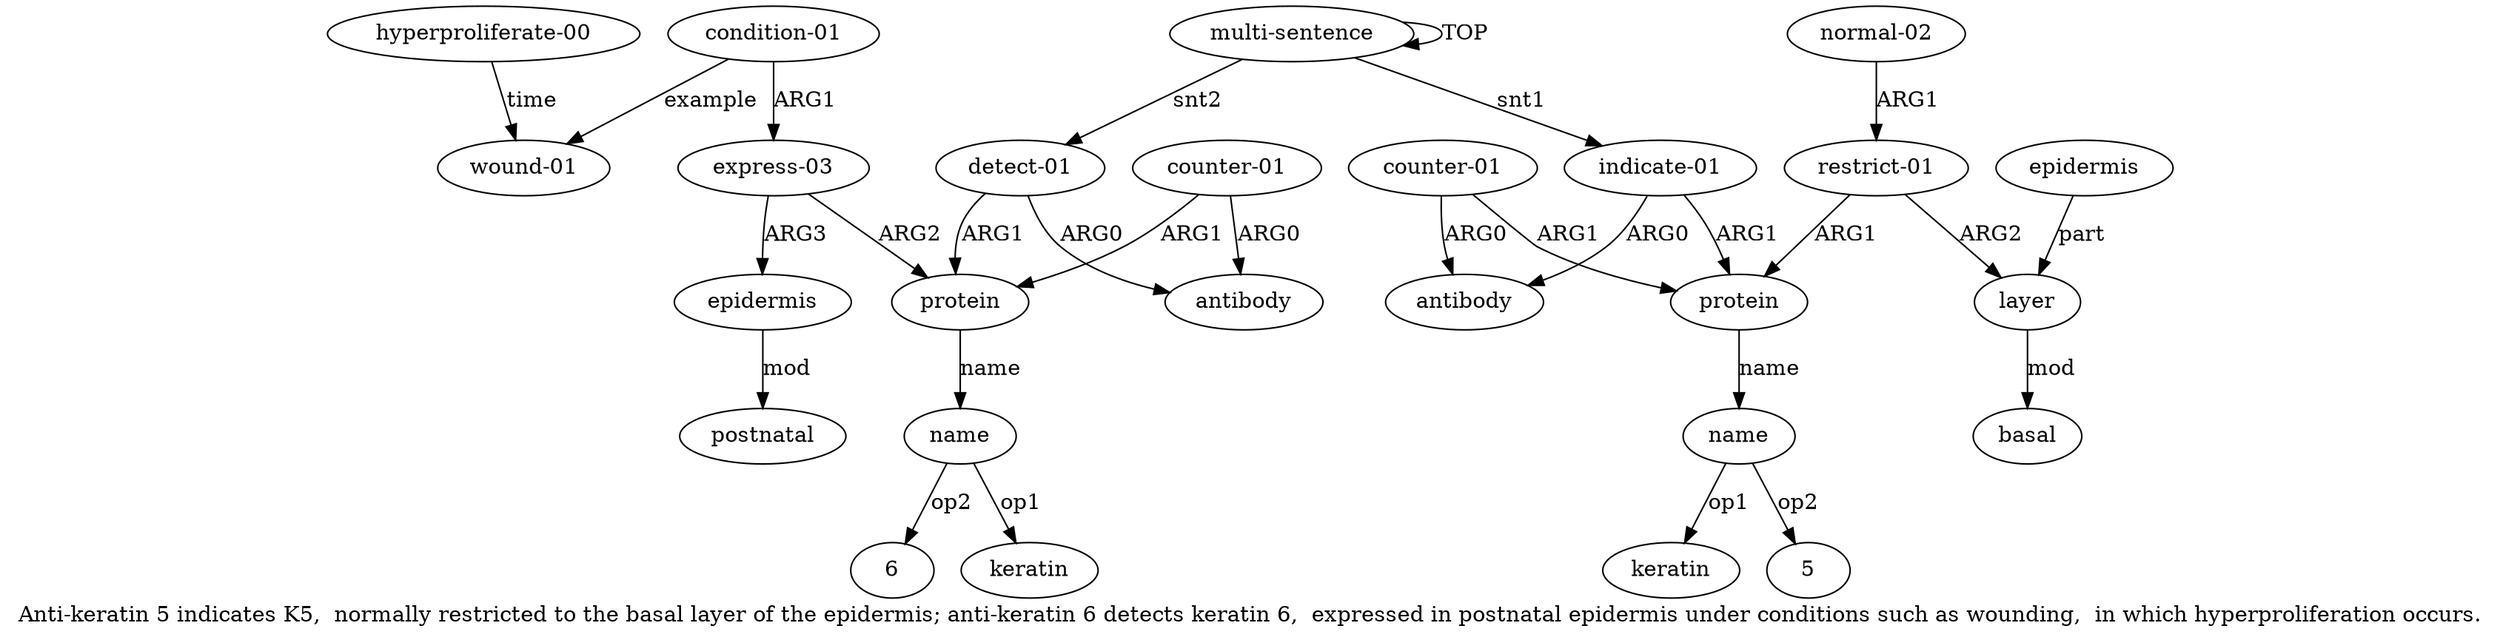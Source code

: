 digraph  {
	graph [label="Anti-keratin 5 indicates K5,  normally restricted to the basal layer of the epidermis; anti-keratin 6 detects keratin 6,  expressed \
in postnatal epidermis under conditions such as wounding,  in which hyperproliferation occurs."];
	node [label="\N"];
	a20	 [color=black,
		gold_ind=20,
		gold_label="wound-01",
		label="wound-01",
		test_ind=20,
		test_label="wound-01"];
	a21	 [color=black,
		gold_ind=21,
		gold_label="hyperproliferate-00",
		label="hyperproliferate-00",
		test_ind=21,
		test_label="hyperproliferate-00"];
	a21 -> a20 [key=0,
	color=black,
	gold_label=time,
	label=time,
	test_label=time];
"a5 keratin" [color=black,
	gold_ind=-1,
	gold_label=keratin,
	label=keratin,
	test_ind=-1,
	test_label=keratin];
"a15 6" [color=black,
	gold_ind=-1,
	gold_label=6,
	label=6,
	test_ind=-1,
	test_label=6];
"a5 5" [color=black,
	gold_ind=-1,
	gold_label=5,
	label=5,
	test_ind=-1,
	test_label=5];
"a15 keratin" [color=black,
	gold_ind=-1,
	gold_label=keratin,
	label=keratin,
	test_ind=-1,
	test_label=keratin];
a15 [color=black,
	gold_ind=15,
	gold_label=name,
	label=name,
	test_ind=15,
	test_label=name];
a15 -> "a15 6" [key=0,
color=black,
gold_label=op2,
label=op2,
test_label=op2];
a15 -> "a15 keratin" [key=0,
color=black,
gold_label=op1,
label=op1,
test_label=op1];
a14 [color=black,
gold_ind=14,
gold_label=protein,
label=protein,
test_ind=14,
test_label=protein];
a14 -> a15 [key=0,
color=black,
gold_label=name,
label=name,
test_label=name];
a17 [color=black,
gold_ind=17,
gold_label=epidermis,
label=epidermis,
test_ind=17,
test_label=epidermis];
a18 [color=black,
gold_ind=18,
gold_label=postnatal,
label=postnatal,
test_ind=18,
test_label=postnatal];
a17 -> a18 [key=0,
color=black,
gold_label=mod,
label=mod,
test_label=mod];
a16 [color=black,
gold_ind=16,
gold_label="express-03",
label="express-03",
test_ind=16,
test_label="express-03"];
a16 -> a14 [key=0,
color=black,
gold_label=ARG2,
label=ARG2,
test_label=ARG2];
a16 -> a17 [key=0,
color=black,
gold_label=ARG3,
label=ARG3,
test_label=ARG3];
a11 [color=black,
gold_ind=11,
gold_label="detect-01",
label="detect-01",
test_ind=11,
test_label="detect-01"];
a11 -> a14 [key=0,
color=black,
gold_label=ARG1,
label=ARG1,
test_label=ARG1];
a12 [color=black,
gold_ind=12,
gold_label=antibody,
label=antibody,
test_ind=12,
test_label=antibody];
a11 -> a12 [key=0,
color=black,
gold_label=ARG0,
label=ARG0,
test_label=ARG0];
a10 [color=black,
gold_ind=10,
gold_label="normal-02",
label="normal-02",
test_ind=10,
test_label="normal-02"];
a6 [color=black,
gold_ind=6,
gold_label="restrict-01",
label="restrict-01",
test_ind=6,
test_label="restrict-01"];
a10 -> a6 [key=0,
color=black,
gold_label=ARG1,
label=ARG1,
test_label=ARG1];
a13 [color=black,
gold_ind=13,
gold_label="counter-01",
label="counter-01",
test_ind=13,
test_label="counter-01"];
a13 -> a14 [key=0,
color=black,
gold_label=ARG1,
label=ARG1,
test_label=ARG1];
a13 -> a12 [key=0,
color=black,
gold_label=ARG0,
label=ARG0,
test_label=ARG0];
a19 [color=black,
gold_ind=19,
gold_label="condition-01",
label="condition-01",
test_ind=19,
test_label="condition-01"];
a19 -> a20 [key=0,
color=black,
gold_label=example,
label=example,
test_label=example];
a19 -> a16 [key=0,
color=black,
gold_label=ARG1,
label=ARG1,
test_label=ARG1];
a1 [color=black,
gold_ind=1,
gold_label="indicate-01",
label="indicate-01",
test_ind=1,
test_label="indicate-01"];
a2 [color=black,
gold_ind=2,
gold_label=antibody,
label=antibody,
test_ind=2,
test_label=antibody];
a1 -> a2 [key=0,
color=black,
gold_label=ARG0,
label=ARG0,
test_label=ARG0];
a4 [color=black,
gold_ind=4,
gold_label=protein,
label=protein,
test_ind=4,
test_label=protein];
a1 -> a4 [key=0,
color=black,
gold_label=ARG1,
label=ARG1,
test_label=ARG1];
a0 [color=black,
gold_ind=0,
gold_label="multi-sentence",
label="multi-sentence",
test_ind=0,
test_label="multi-sentence"];
a0 -> a11 [key=0,
color=black,
gold_label=snt2,
label=snt2,
test_label=snt2];
a0 -> a1 [key=0,
color=black,
gold_label=snt1,
label=snt1,
test_label=snt1];
a0 -> a0 [key=0,
color=black,
gold_label=TOP,
label=TOP,
test_label=TOP];
a3 [color=black,
gold_ind=3,
gold_label="counter-01",
label="counter-01",
test_ind=3,
test_label="counter-01"];
a3 -> a2 [key=0,
color=black,
gold_label=ARG0,
label=ARG0,
test_label=ARG0];
a3 -> a4 [key=0,
color=black,
gold_label=ARG1,
label=ARG1,
test_label=ARG1];
a5 [color=black,
gold_ind=5,
gold_label=name,
label=name,
test_ind=5,
test_label=name];
a5 -> "a5 keratin" [key=0,
color=black,
gold_label=op1,
label=op1,
test_label=op1];
a5 -> "a5 5" [key=0,
color=black,
gold_label=op2,
label=op2,
test_label=op2];
a4 -> a5 [key=0,
color=black,
gold_label=name,
label=name,
test_label=name];
a7 [color=black,
gold_ind=7,
gold_label=layer,
label=layer,
test_ind=7,
test_label=layer];
a9 [color=black,
gold_ind=9,
gold_label=basal,
label=basal,
test_ind=9,
test_label=basal];
a7 -> a9 [key=0,
color=black,
gold_label=mod,
label=mod,
test_label=mod];
a6 -> a4 [key=0,
color=black,
gold_label=ARG1,
label=ARG1,
test_label=ARG1];
a6 -> a7 [key=0,
color=black,
gold_label=ARG2,
label=ARG2,
test_label=ARG2];
a8 [color=black,
gold_ind=8,
gold_label=epidermis,
label=epidermis,
test_ind=8,
test_label=epidermis];
a8 -> a7 [key=0,
color=black,
gold_label=part,
label=part,
test_label=part];
}
